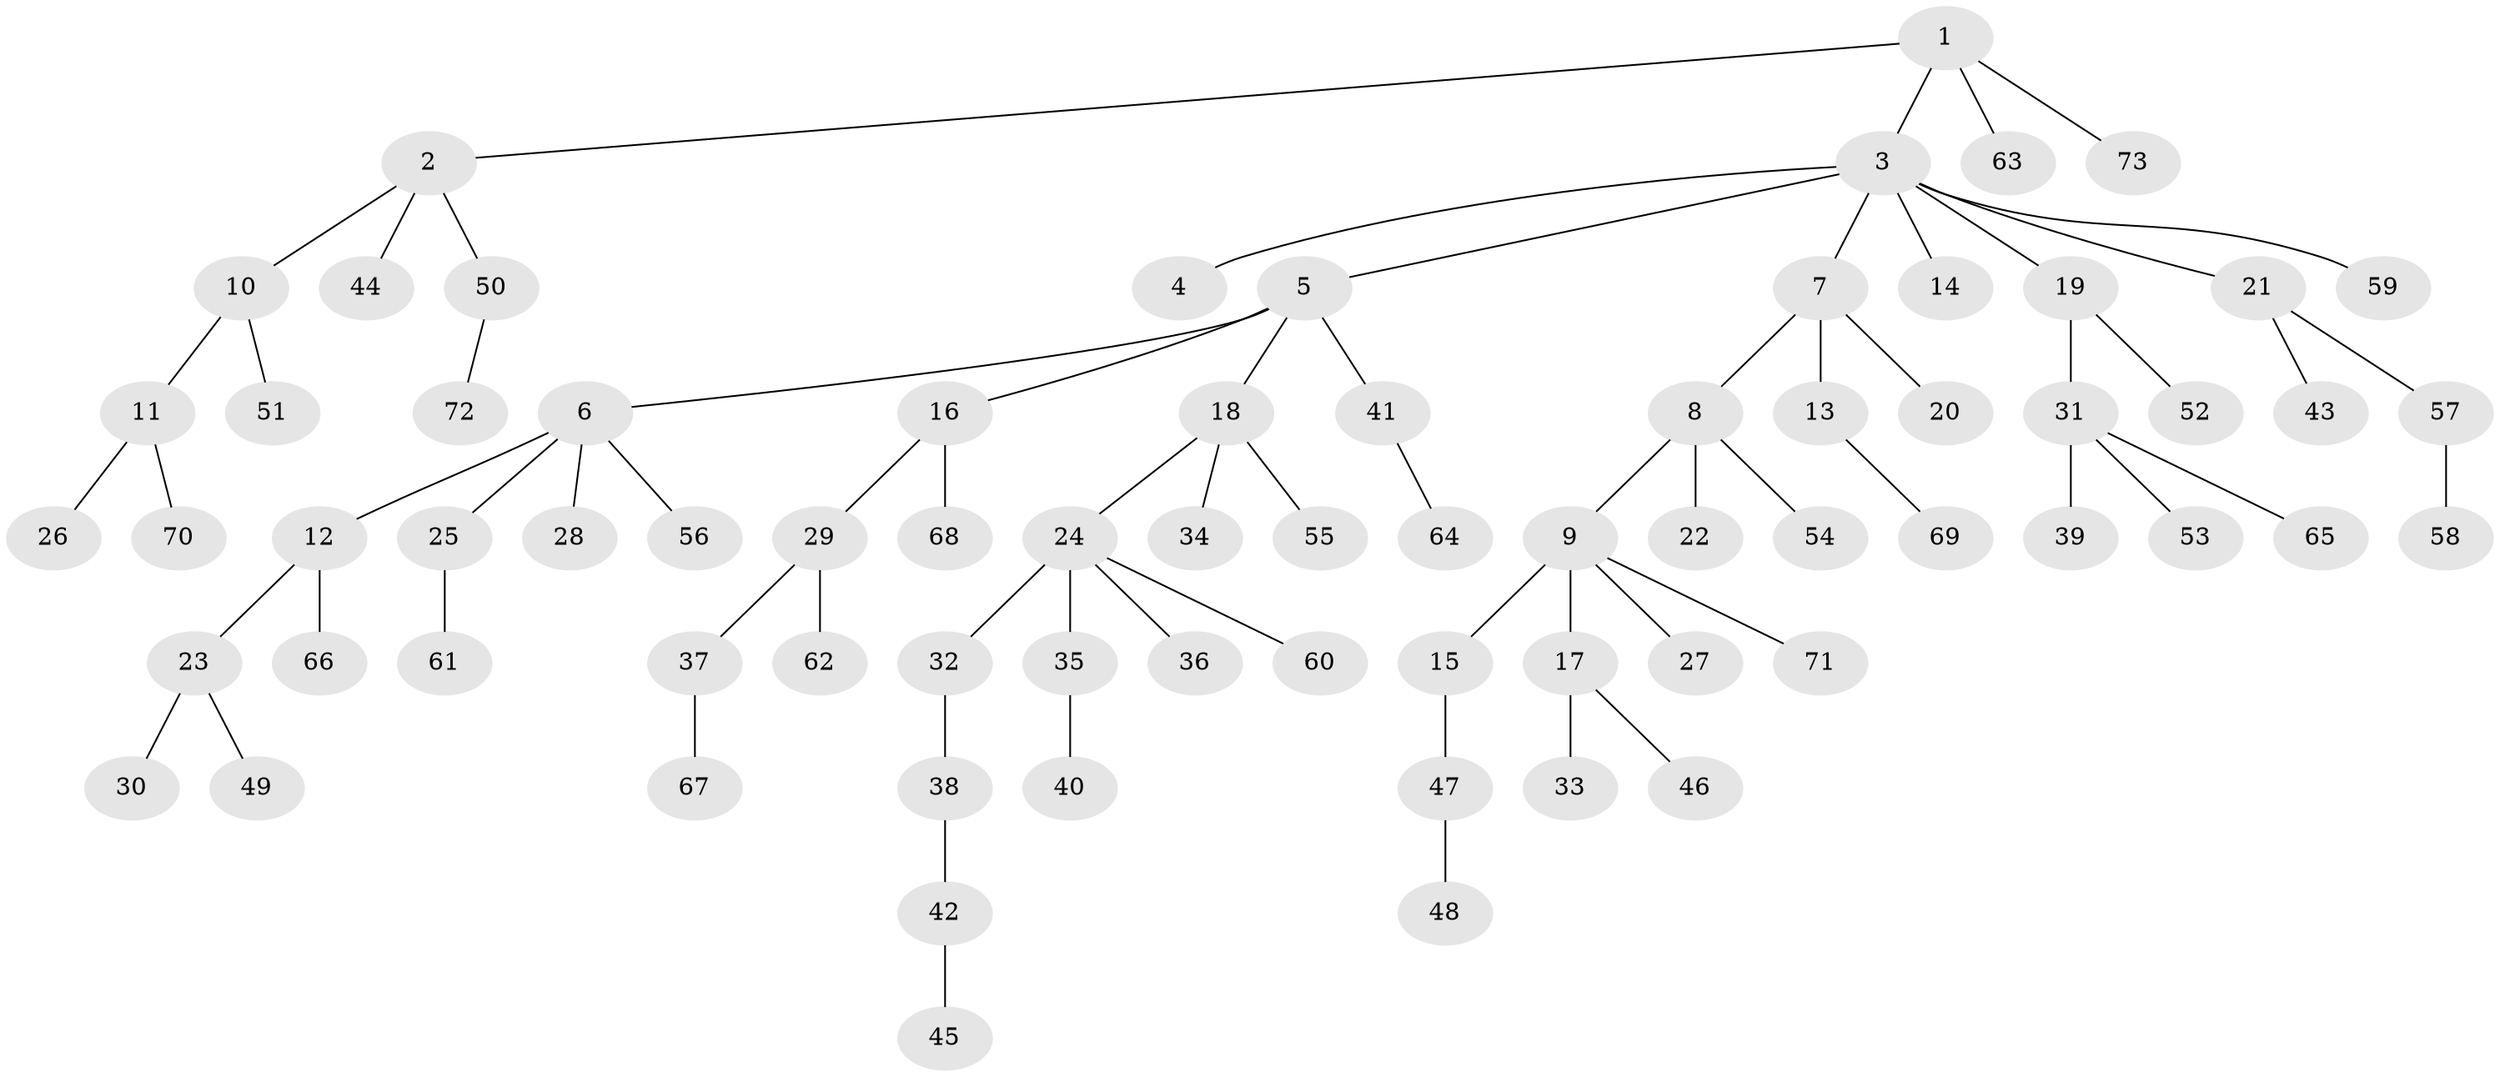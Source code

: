 // Generated by graph-tools (version 1.1) at 2025/37/03/09/25 02:37:08]
// undirected, 73 vertices, 72 edges
graph export_dot {
graph [start="1"]
  node [color=gray90,style=filled];
  1;
  2;
  3;
  4;
  5;
  6;
  7;
  8;
  9;
  10;
  11;
  12;
  13;
  14;
  15;
  16;
  17;
  18;
  19;
  20;
  21;
  22;
  23;
  24;
  25;
  26;
  27;
  28;
  29;
  30;
  31;
  32;
  33;
  34;
  35;
  36;
  37;
  38;
  39;
  40;
  41;
  42;
  43;
  44;
  45;
  46;
  47;
  48;
  49;
  50;
  51;
  52;
  53;
  54;
  55;
  56;
  57;
  58;
  59;
  60;
  61;
  62;
  63;
  64;
  65;
  66;
  67;
  68;
  69;
  70;
  71;
  72;
  73;
  1 -- 2;
  1 -- 3;
  1 -- 63;
  1 -- 73;
  2 -- 10;
  2 -- 44;
  2 -- 50;
  3 -- 4;
  3 -- 5;
  3 -- 7;
  3 -- 14;
  3 -- 19;
  3 -- 21;
  3 -- 59;
  5 -- 6;
  5 -- 16;
  5 -- 18;
  5 -- 41;
  6 -- 12;
  6 -- 25;
  6 -- 28;
  6 -- 56;
  7 -- 8;
  7 -- 13;
  7 -- 20;
  8 -- 9;
  8 -- 22;
  8 -- 54;
  9 -- 15;
  9 -- 17;
  9 -- 27;
  9 -- 71;
  10 -- 11;
  10 -- 51;
  11 -- 26;
  11 -- 70;
  12 -- 23;
  12 -- 66;
  13 -- 69;
  15 -- 47;
  16 -- 29;
  16 -- 68;
  17 -- 33;
  17 -- 46;
  18 -- 24;
  18 -- 34;
  18 -- 55;
  19 -- 31;
  19 -- 52;
  21 -- 43;
  21 -- 57;
  23 -- 30;
  23 -- 49;
  24 -- 32;
  24 -- 35;
  24 -- 36;
  24 -- 60;
  25 -- 61;
  29 -- 37;
  29 -- 62;
  31 -- 39;
  31 -- 53;
  31 -- 65;
  32 -- 38;
  35 -- 40;
  37 -- 67;
  38 -- 42;
  41 -- 64;
  42 -- 45;
  47 -- 48;
  50 -- 72;
  57 -- 58;
}
